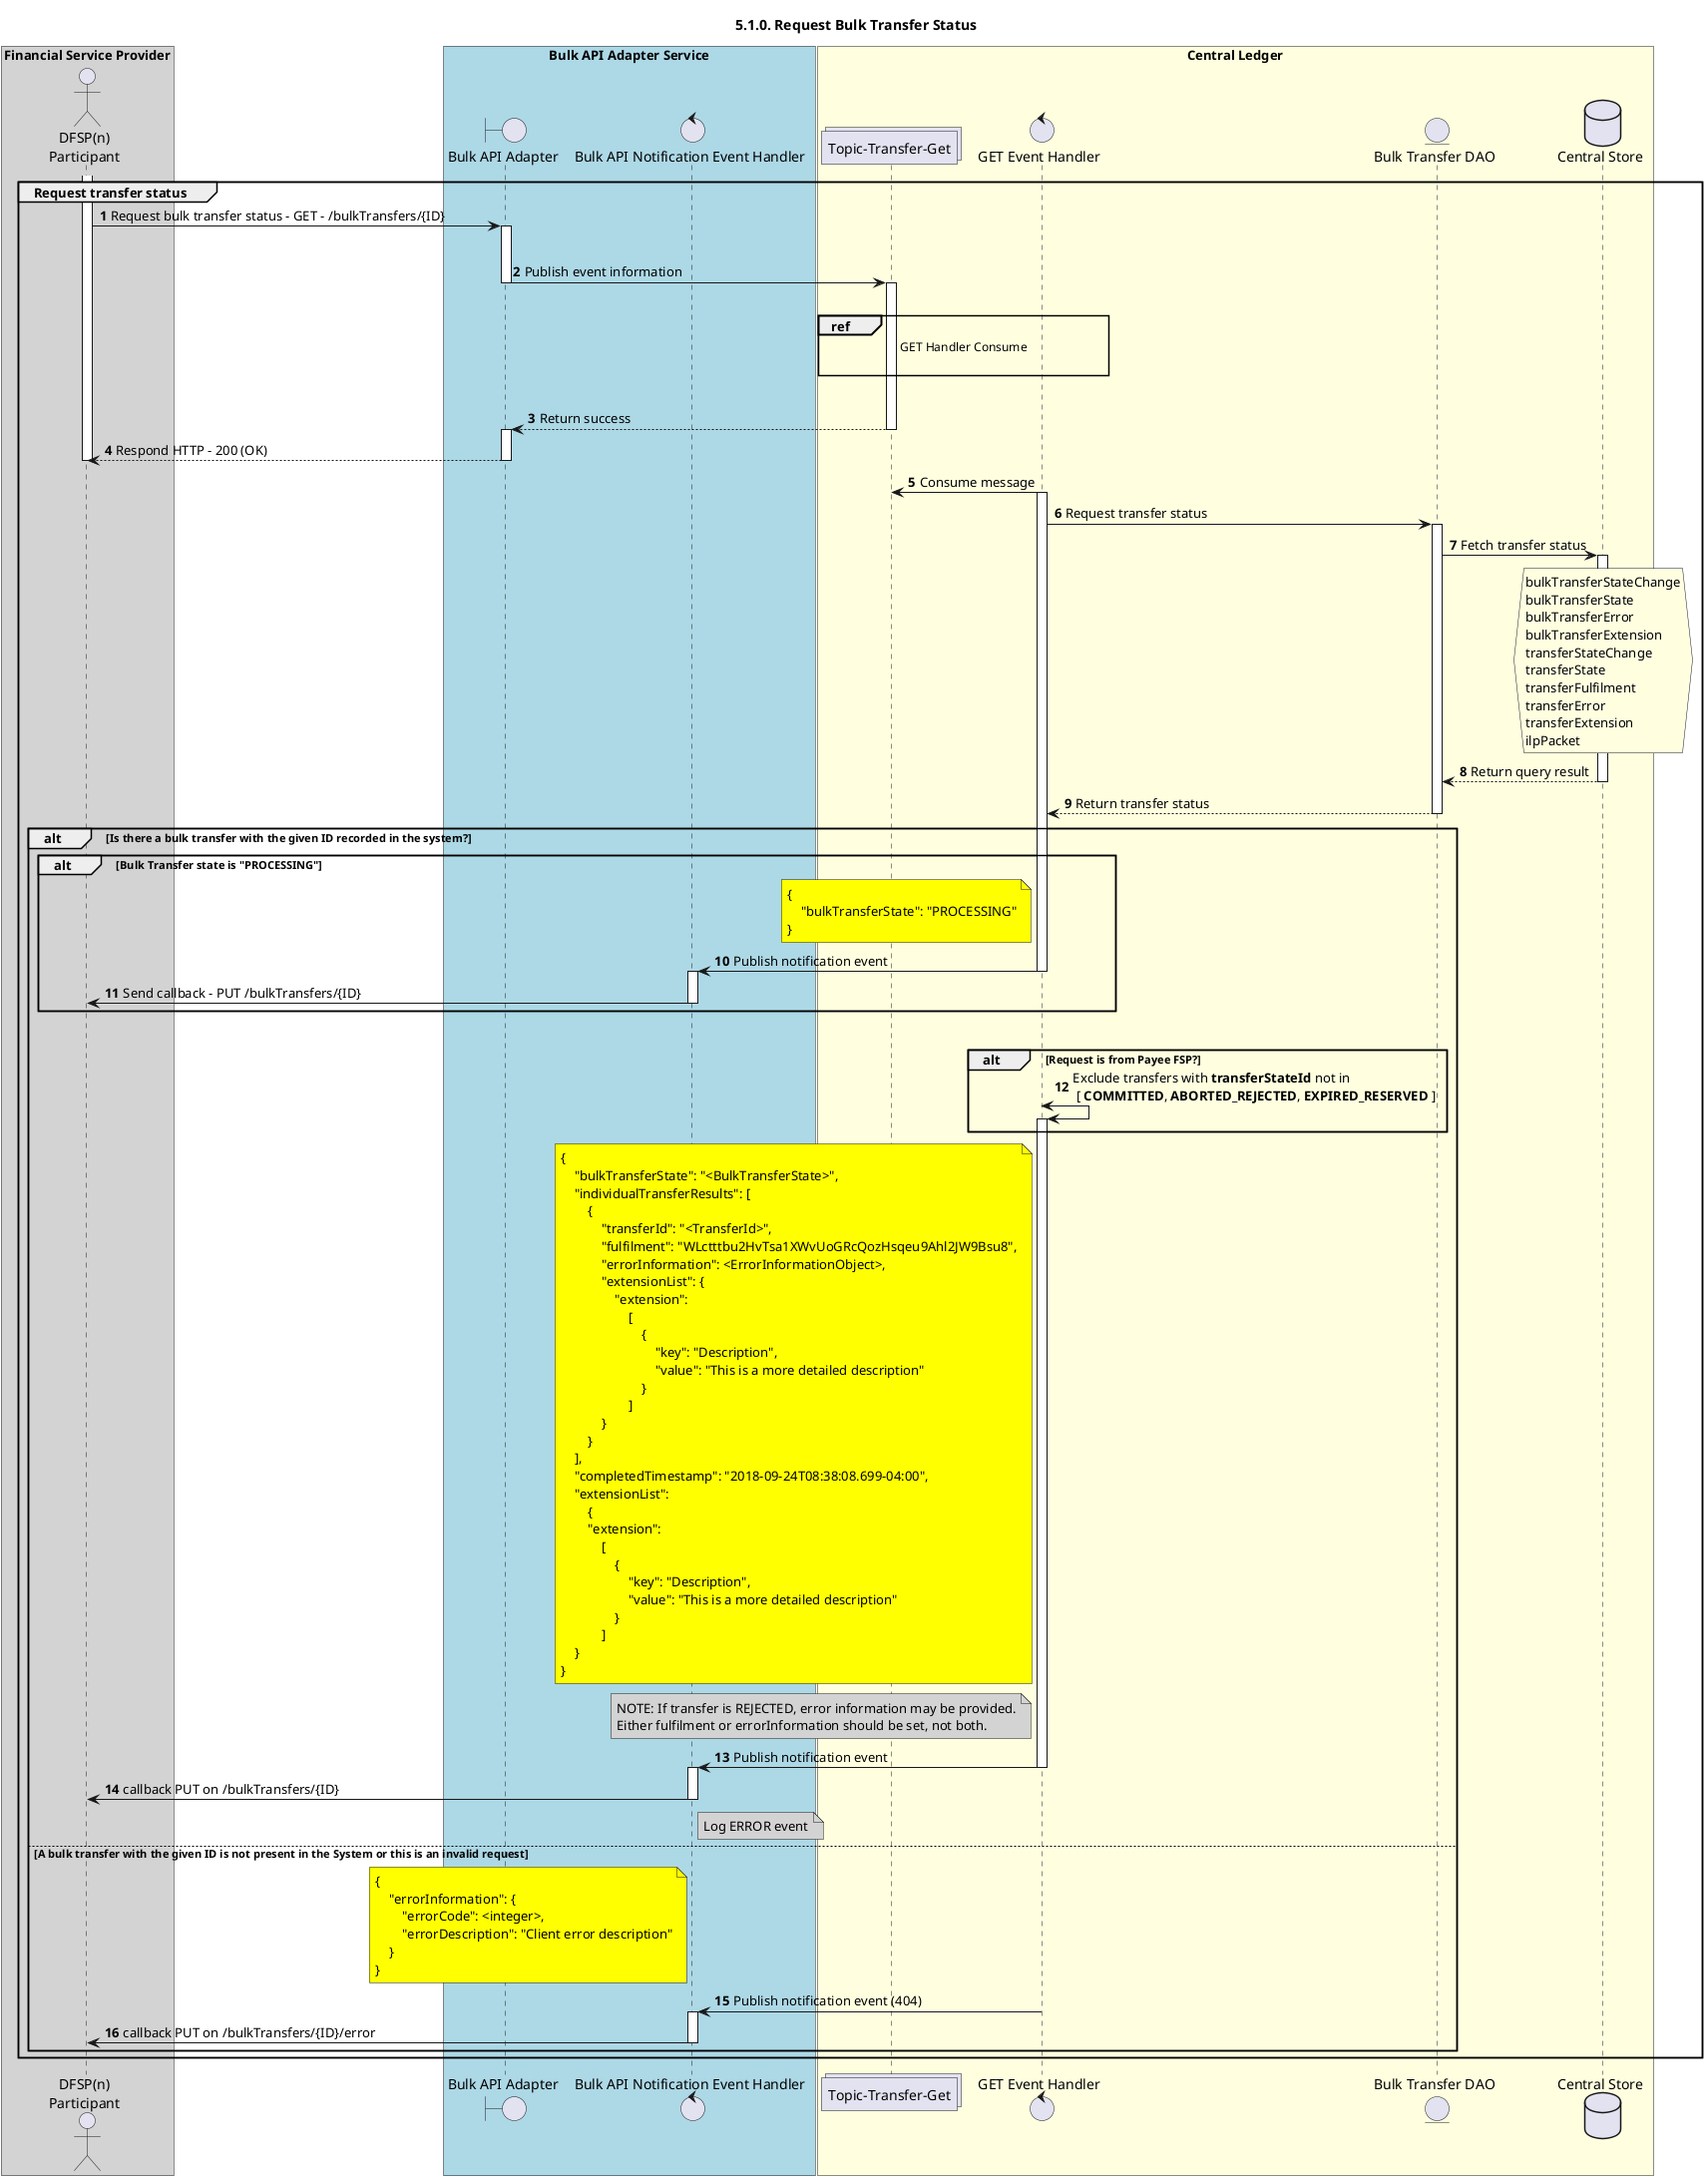 /'*****
 License
 --------------
 Copyright © 2017 Bill & Melinda Gates Foundation
 The Mojaloop files are made available by the Bill & Melinda Gates Foundation under the Apache License, Version 2.0 (the "License") and you may not use these files except in compliance with the License. You may obtain a copy of the License at
 http://www.apache.org/licenses/LICENSE-2.0
 Unless required by applicable law or agreed to in writing, the Mojaloop files are distributed on an "AS IS" BASIS, WITHOUT WARRANTIES OR CONDITIONS OF ANY KIND, either express or implied. See the License for the specific language governing permissions and limitations under the License.
 Contributors
 --------------
 This is the official list of the Mojaloop project contributors for this file.
 Names of the original copyright holders (individuals or organizations)
 should be listed with a '*' in the first column. People who have
 contributed from an organization can be listed under the organization
 that actually holds the copyright for their contributions (see the
 Gates Foundation organization for an example). Those individuals should have
 their names indented and be marked with a '-'. Email address can be added
 optionally within square brackets <email>.
 * Gates Foundation
 - Name Surname <name.surname@gatesfoundation.com>

 * Steven Oderayi <steven.oderayi@modusbox.com>
 --------------
 ******'/

@startuml
' declate title
title 5.1.0. Request Bulk Transfer Status

autonumber

' declare actors
actor "DFSP(n)\nParticipant" as DFSP
control "Bulk API Notification Event Handler" as NOTIFY_HANDLER
boundary "Bulk API Adapter" as BULKAPI
collections "Topic-Transfer-Get" as TOPIC_GET
control "GET Event Handler" as GET_HANDLER
entity "Bulk Transfer DAO" as TRANSFER_DAO
database "Central Store" as DB

box "Financial Service Provider" #lightGray
	participant DFSP
end box
box "Bulk API Adapter Service" #LightBlue
    participant BULKAPI
	participant NOTIFY_HANDLER
end box
box "Central Ledger" #LightYellow
    participant TOPIC_GET
    participant GET_HANDLER
    participant TRANSFER_DAO
    participant DB
end box

' start flow
group Request transfer status
    activate DFSP
    DFSP -> BULKAPI: Request bulk transfer status - GET - /bulkTransfers/{ID}
    activate BULKAPI
    |||
    BULKAPI -> TOPIC_GET: Publish event information
    deactivate BULKAPI
    activate TOPIC_GET
    |||
    ref over TOPIC_GET, GET_HANDLER :  GET Handler Consume\n
    |||
    BULKAPI <-- TOPIC_GET: Return success
    deactivate GET_HANDLER
    activate BULKAPI
    deactivate TOPIC_GET
    DFSP <-- BULKAPI: Respond HTTP - 200 (OK)
    deactivate DFSP
    deactivate BULKAPI
    GET_HANDLER -> TOPIC_GET: Consume message
    activate GET_HANDLER
    GET_HANDLER -> TRANSFER_DAO: Request transfer status
    activate TRANSFER_DAO
    TRANSFER_DAO -> DB: Fetch transfer status

    activate DB
    hnote over DB #lightyellow
        bulkTransferStateChange
        bulkTransferState
        bulkTransferError
        bulkTransferExtension
        transferStateChange
        transferState
        transferFulfilment
        transferError
        transferExtension
        ilpPacket
    end hnote
    TRANSFER_DAO <-- DB: Return query result
    deactivate DB
    
    GET_HANDLER <-- TRANSFER_DAO: Return transfer status
    deactivate TRANSFER_DAO
    
    alt Is there a bulk transfer with the given ID recorded in the system?
        alt Bulk Transfer state is **"PROCESSING"**
            note left of GET_HANDLER #yellow
                {
                    "bulkTransferState": "PROCESSING"
                }
            end note
            NOTIFY_HANDLER <- GET_HANDLER: Publish notification event
            deactivate GET_HANDLER
            activate NOTIFY_HANDLER
            NOTIFY_HANDLER -> DFSP: Send callback - PUT /bulkTransfers/{ID}
            deactivate NOTIFY_HANDLER
        end
        |||
        alt Request is from Payee FSP?
            GET_HANDLER <-> GET_HANDLER: Exclude transfers with **transferStateId** not in \n [ **COMMITTED**, **ABORTED_REJECTED**, **EXPIRED_RESERVED** ]
            activate GET_HANDLER
        end
        
        note left of GET_HANDLER #yellow
            {
                "bulkTransferState": "<BulkTransferState>",
                "individualTransferResults": [
                    {
                        "transferId": "<TransferId>",
                        "fulfilment": "WLctttbu2HvTsa1XWvUoGRcQozHsqeu9Ahl2JW9Bsu8",
                        "errorInformation": <ErrorInformationObject>,
                        "extensionList": {
                            "extension":
                                [
                                    {
                                        "key": "Description",
                                        "value": "This is a more detailed description"
                                    }
                                ]
                        }
                    }
                ],
                "completedTimestamp": "2018-09-24T08:38:08.699-04:00",
                "extensionList":
                    {
                    "extension":
                        [
                            {
                                "key": "Description",
                                "value": "This is a more detailed description"
                            }
                        ]
                }
            }
        end note
        note left of GET_HANDLER #lightGray
            NOTE: If transfer is REJECTED, error information may be provided.
            Either fulfilment or errorInformation should be set, not both.
        end note
        NOTIFY_HANDLER <- GET_HANDLER: Publish notification event
        deactivate GET_HANDLER
        activate NOTIFY_HANDLER
        DFSP <- NOTIFY_HANDLER: callback PUT on /bulkTransfers/{ID}
        deactivate NOTIFY_HANDLER
        note right of NOTIFY_HANDLER #lightgray
            Log ERROR event
        end note
    else A bulk transfer with the given ID is not present in the System or this is an invalid request
        note left of NOTIFY_HANDLER #yellow
            {
                "errorInformation": {
                    "errorCode": <integer>,
                    "errorDescription": "Client error description"
                }
            }
        end note
        GET_HANDLER -> NOTIFY_HANDLER: Publish notification event (404)
        activate NOTIFY_HANDLER
        DFSP <- NOTIFY_HANDLER: callback PUT on /bulkTransfers/{ID}/error
        deactivate NOTIFY_HANDLER
    end

    deactivate GET_HANDLER
    deactivate NOTIFY_HANDLER
deactivate DFSP
end
@enduml
